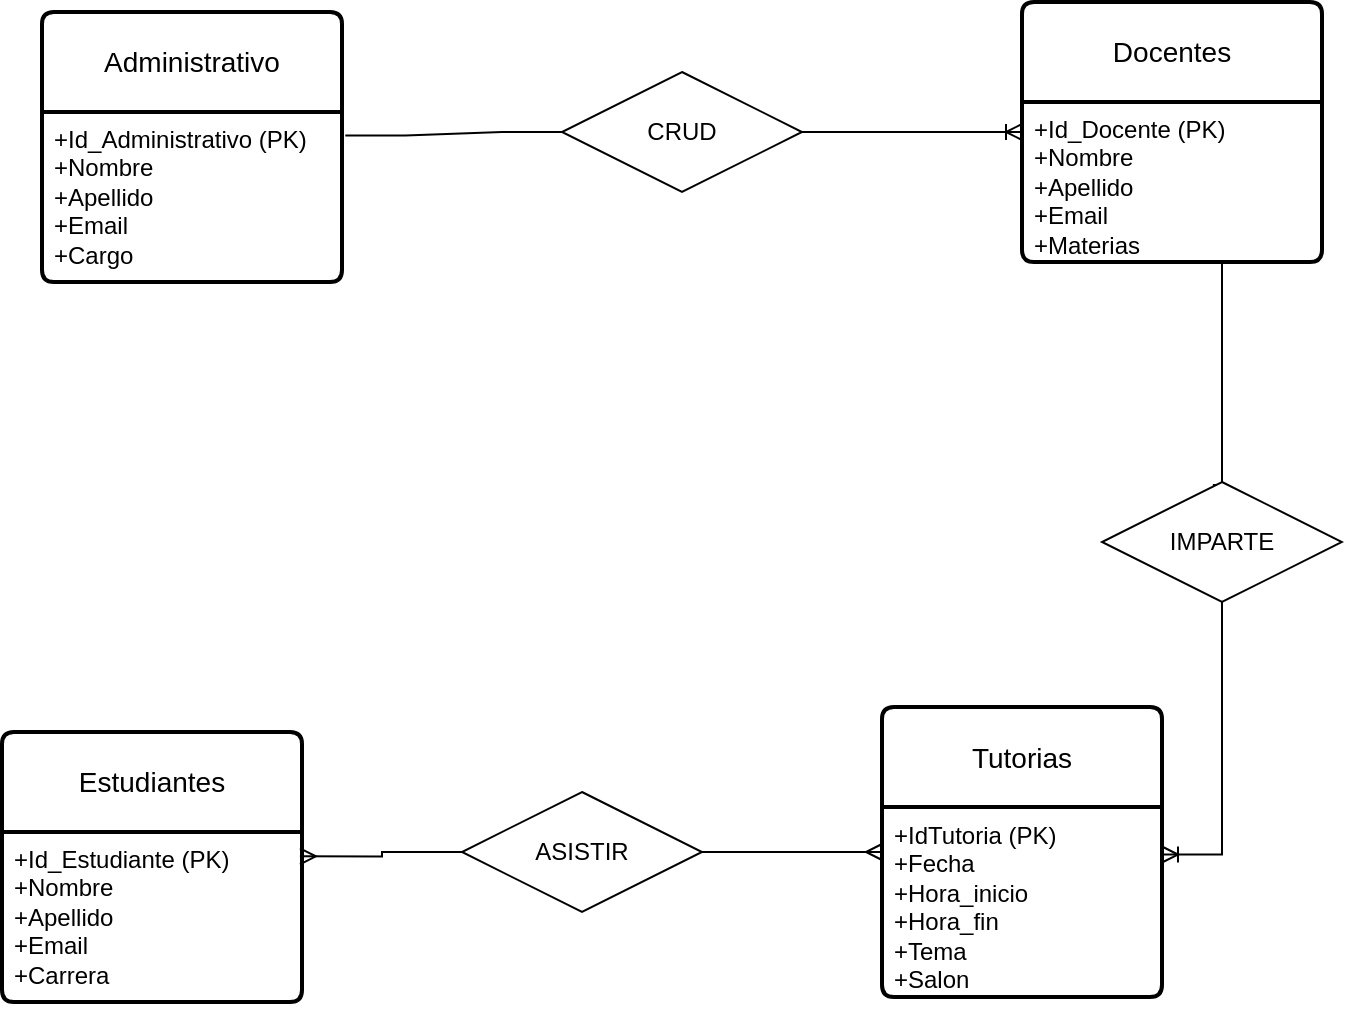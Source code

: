 <mxfile version="24.7.17">
  <diagram id="R2lEEEUBdFMjLlhIrx00" name="Page-1">
    <mxGraphModel dx="1332" dy="1534" grid="1" gridSize="10" guides="1" tooltips="1" connect="1" arrows="1" fold="1" page="1" pageScale="1" pageWidth="850" pageHeight="1100" math="0" shadow="0" extFonts="Permanent Marker^https://fonts.googleapis.com/css?family=Permanent+Marker">
      <root>
        <mxCell id="0" />
        <mxCell id="1" parent="0" />
        <mxCell id="UWmZCRwhg4cuAC8sLT2k-19" value="Tutorias" style="swimlane;childLayout=stackLayout;horizontal=1;startSize=50;horizontalStack=0;rounded=1;fontSize=14;fontStyle=0;strokeWidth=2;resizeParent=0;resizeLast=1;shadow=0;dashed=0;align=center;arcSize=4;whiteSpace=wrap;html=1;" vertex="1" parent="1">
          <mxGeometry x="610" y="342.5" width="140" height="145" as="geometry" />
        </mxCell>
        <mxCell id="UWmZCRwhg4cuAC8sLT2k-20" value="+IdTutoria (PK)&lt;div&gt;+Fecha&lt;/div&gt;&lt;div&gt;+Hora_inicio&lt;/div&gt;&lt;div&gt;+Hora_fin&lt;/div&gt;&lt;div&gt;+Tema&lt;/div&gt;&lt;div&gt;+Salon&lt;/div&gt;&lt;div&gt;&lt;br&gt;&lt;/div&gt;" style="align=left;strokeColor=none;fillColor=none;spacingLeft=4;fontSize=12;verticalAlign=top;resizable=0;rotatable=0;part=1;html=1;" vertex="1" parent="UWmZCRwhg4cuAC8sLT2k-19">
          <mxGeometry y="50" width="140" height="95" as="geometry" />
        </mxCell>
        <mxCell id="UWmZCRwhg4cuAC8sLT2k-28" value="" style="edgeStyle=entityRelationEdgeStyle;fontSize=12;html=1;endArrow=ERoneToMany;rounded=0;exitX=1;exitY=0.5;exitDx=0;exitDy=0;" edge="1" parent="1" source="UWmZCRwhg4cuAC8sLT2k-21">
          <mxGeometry width="100" height="100" relative="1" as="geometry">
            <mxPoint x="400" y="140" as="sourcePoint" />
            <mxPoint x="680" y="55" as="targetPoint" />
          </mxGeometry>
        </mxCell>
        <mxCell id="UWmZCRwhg4cuAC8sLT2k-29" value="" style="edgeStyle=entityRelationEdgeStyle;fontSize=12;html=1;endArrow=none;rounded=0;entryX=0;entryY=0.5;entryDx=0;entryDy=0;startArrow=none;startFill=0;endFill=0;exitX=1.011;exitY=0.138;exitDx=0;exitDy=0;exitPerimeter=0;" edge="1" parent="1" source="UWmZCRwhg4cuAC8sLT2k-43" target="UWmZCRwhg4cuAC8sLT2k-21">
          <mxGeometry width="100" height="100" relative="1" as="geometry">
            <mxPoint x="250" y="70" as="sourcePoint" />
            <mxPoint x="618" y="53" as="targetPoint" />
          </mxGeometry>
        </mxCell>
        <mxCell id="UWmZCRwhg4cuAC8sLT2k-21" value="CRUD" style="shape=rhombus;perimeter=rhombusPerimeter;whiteSpace=wrap;html=1;align=center;" vertex="1" parent="1">
          <mxGeometry x="450" y="25" width="120" height="60" as="geometry" />
        </mxCell>
        <mxCell id="UWmZCRwhg4cuAC8sLT2k-30" value="" style="edgeStyle=entityRelationEdgeStyle;fontSize=12;html=1;endArrow=ERoneToMany;rounded=0;exitX=0.5;exitY=1;exitDx=0;exitDy=0;entryX=0.5;entryY=0;entryDx=0;entryDy=0;curved=0;strokeColor=none;" edge="1" parent="1" source="UWmZCRwhg4cuAC8sLT2k-23" target="UWmZCRwhg4cuAC8sLT2k-19">
          <mxGeometry width="100" height="100" relative="1" as="geometry">
            <mxPoint x="420" y="300" as="sourcePoint" />
            <mxPoint x="520" y="200" as="targetPoint" />
            <Array as="points">
              <mxPoint x="740" y="150" />
              <mxPoint x="755" y="340" />
              <mxPoint x="780" y="220" />
              <mxPoint x="755" y="360" />
            </Array>
          </mxGeometry>
        </mxCell>
        <mxCell id="UWmZCRwhg4cuAC8sLT2k-34" style="edgeStyle=orthogonalEdgeStyle;rounded=0;orthogonalLoop=1;jettySize=auto;html=1;endArrow=ERoneToMany;endFill=0;entryX=1;entryY=0.25;entryDx=0;entryDy=0;" edge="1" parent="1" source="UWmZCRwhg4cuAC8sLT2k-23" target="UWmZCRwhg4cuAC8sLT2k-20">
          <mxGeometry relative="1" as="geometry">
            <mxPoint x="770" y="410" as="targetPoint" />
          </mxGeometry>
        </mxCell>
        <mxCell id="UWmZCRwhg4cuAC8sLT2k-35" value="" style="edgeStyle=orthogonalEdgeStyle;rounded=0;orthogonalLoop=1;jettySize=auto;html=1;entryX=0.462;entryY=0.026;entryDx=0;entryDy=0;entryPerimeter=0;endArrow=none;endFill=0;" edge="1" parent="1" source="UWmZCRwhg4cuAC8sLT2k-41" target="UWmZCRwhg4cuAC8sLT2k-23">
          <mxGeometry relative="1" as="geometry">
            <mxPoint x="780" y="125" as="sourcePoint" />
            <mxPoint x="746" y="403" as="targetPoint" />
            <Array as="points">
              <mxPoint x="780" y="232" />
            </Array>
          </mxGeometry>
        </mxCell>
        <mxCell id="UWmZCRwhg4cuAC8sLT2k-23" value="IMPARTE" style="shape=rhombus;perimeter=rhombusPerimeter;whiteSpace=wrap;html=1;align=center;" vertex="1" parent="1">
          <mxGeometry x="720" y="230" width="120" height="60" as="geometry" />
        </mxCell>
        <mxCell id="UWmZCRwhg4cuAC8sLT2k-37" style="edgeStyle=orthogonalEdgeStyle;rounded=0;orthogonalLoop=1;jettySize=auto;html=1;entryX=0.993;entryY=0.143;entryDx=0;entryDy=0;entryPerimeter=0;endArrow=ERmany;endFill=0;" edge="1" parent="1" source="UWmZCRwhg4cuAC8sLT2k-36" target="UWmZCRwhg4cuAC8sLT2k-45">
          <mxGeometry relative="1" as="geometry">
            <mxPoint x="270.25" y="414.99" as="targetPoint" />
          </mxGeometry>
        </mxCell>
        <mxCell id="UWmZCRwhg4cuAC8sLT2k-38" value="" style="edgeStyle=orthogonalEdgeStyle;rounded=0;orthogonalLoop=1;jettySize=auto;html=1;entryX=1;entryY=0.5;entryDx=0;entryDy=0;startArrow=ERmany;startFill=0;endArrow=none;endFill=0;" edge="1" parent="1" source="UWmZCRwhg4cuAC8sLT2k-19" target="UWmZCRwhg4cuAC8sLT2k-36">
          <mxGeometry relative="1" as="geometry">
            <mxPoint x="410" y="420" as="sourcePoint" />
            <mxPoint x="130" y="420" as="targetPoint" />
          </mxGeometry>
        </mxCell>
        <mxCell id="UWmZCRwhg4cuAC8sLT2k-36" value="ASISTIR" style="shape=rhombus;perimeter=rhombusPerimeter;whiteSpace=wrap;html=1;align=center;" vertex="1" parent="1">
          <mxGeometry x="400" y="385" width="120" height="60" as="geometry" />
        </mxCell>
        <mxCell id="UWmZCRwhg4cuAC8sLT2k-40" value="Docentes" style="swimlane;childLayout=stackLayout;horizontal=1;startSize=50;horizontalStack=0;rounded=1;fontSize=14;fontStyle=0;strokeWidth=2;resizeParent=0;resizeLast=1;shadow=0;dashed=0;align=center;arcSize=4;whiteSpace=wrap;html=1;" vertex="1" parent="1">
          <mxGeometry x="680" y="-10" width="150" height="130" as="geometry" />
        </mxCell>
        <mxCell id="UWmZCRwhg4cuAC8sLT2k-41" value="+Id_Docente (PK)&lt;br&gt;+Nombre&lt;br&gt;+Apellido&lt;div&gt;+Email&lt;/div&gt;&lt;div&gt;+Materias&lt;/div&gt;&lt;div&gt;&lt;br&gt;&lt;div&gt;&lt;br&gt;&lt;/div&gt;&lt;/div&gt;" style="align=left;strokeColor=none;fillColor=none;spacingLeft=4;fontSize=12;verticalAlign=top;resizable=0;rotatable=0;part=1;html=1;" vertex="1" parent="UWmZCRwhg4cuAC8sLT2k-40">
          <mxGeometry y="50" width="150" height="80" as="geometry" />
        </mxCell>
        <mxCell id="UWmZCRwhg4cuAC8sLT2k-42" value="Administrativo" style="swimlane;childLayout=stackLayout;horizontal=1;startSize=50;horizontalStack=0;rounded=1;fontSize=14;fontStyle=0;strokeWidth=2;resizeParent=0;resizeLast=1;shadow=0;dashed=0;align=center;arcSize=4;whiteSpace=wrap;html=1;" vertex="1" parent="1">
          <mxGeometry x="190" y="-5" width="150" height="135" as="geometry" />
        </mxCell>
        <mxCell id="UWmZCRwhg4cuAC8sLT2k-43" value="+Id_Administrativo (PK)&lt;br&gt;+Nombre&lt;br&gt;+Apellido&lt;div&gt;+Email&lt;/div&gt;&lt;div&gt;+Cargo&lt;/div&gt;" style="align=left;strokeColor=none;fillColor=none;spacingLeft=4;fontSize=12;verticalAlign=top;resizable=0;rotatable=0;part=1;html=1;" vertex="1" parent="UWmZCRwhg4cuAC8sLT2k-42">
          <mxGeometry y="50" width="150" height="85" as="geometry" />
        </mxCell>
        <mxCell id="UWmZCRwhg4cuAC8sLT2k-44" value="Estudiantes" style="swimlane;childLayout=stackLayout;horizontal=1;startSize=50;horizontalStack=0;rounded=1;fontSize=14;fontStyle=0;strokeWidth=2;resizeParent=0;resizeLast=1;shadow=0;dashed=0;align=center;arcSize=4;whiteSpace=wrap;html=1;" vertex="1" parent="1">
          <mxGeometry x="170" y="355" width="150" height="135" as="geometry" />
        </mxCell>
        <mxCell id="UWmZCRwhg4cuAC8sLT2k-45" value="+Id_Estudiante (PK)&lt;br&gt;+Nombre&lt;br&gt;+Apellido&lt;div&gt;+Email&lt;/div&gt;&lt;div&gt;+Carrera&lt;/div&gt;" style="align=left;strokeColor=none;fillColor=none;spacingLeft=4;fontSize=12;verticalAlign=top;resizable=0;rotatable=0;part=1;html=1;" vertex="1" parent="UWmZCRwhg4cuAC8sLT2k-44">
          <mxGeometry y="50" width="150" height="85" as="geometry" />
        </mxCell>
      </root>
    </mxGraphModel>
  </diagram>
</mxfile>
